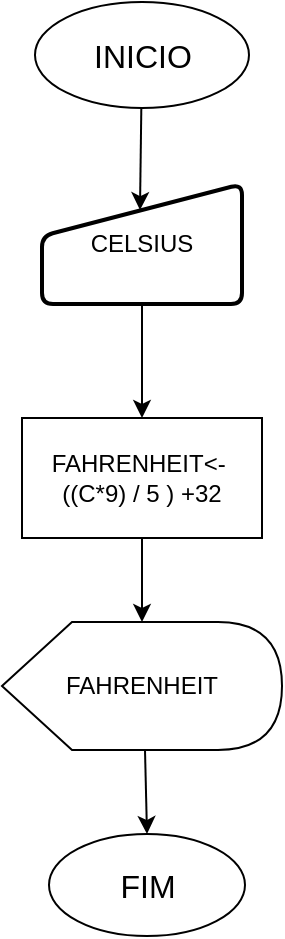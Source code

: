 <mxfile version="14.5.1" type="device"><diagram name="Página-1" id="0WXPSXF2w5UOeKod2cu6"><mxGraphModel dx="1486" dy="904" grid="0" gridSize="10" guides="1" tooltips="1" connect="1" arrows="1" fold="1" page="0" pageScale="1" pageWidth="827" pageHeight="1169" math="0" shadow="0"><root><mxCell id="0"/><mxCell id="1" parent="0"/><mxCell id="sCBuSRH5KG49vsz0lHU0-5" style="edgeStyle=none;rounded=0;orthogonalLoop=1;jettySize=auto;html=1;entryX=0.49;entryY=0.217;entryDx=0;entryDy=0;entryPerimeter=0;" edge="1" parent="1" source="_aQVf4yhuZylaOL2lADY-1" target="sCBuSRH5KG49vsz0lHU0-1"><mxGeometry relative="1" as="geometry"/></mxCell><mxCell id="_aQVf4yhuZylaOL2lADY-1" value="INICIO" style="ellipse;whiteSpace=wrap;html=1;fontSize=16;" parent="1" vertex="1"><mxGeometry x="-69.5" y="-19" width="107" height="53" as="geometry"/></mxCell><mxCell id="RV0UeSj-nu0H-uLBYD1E-26" value="FIM" style="ellipse;whiteSpace=wrap;html=1;fontSize=16;" parent="1" vertex="1"><mxGeometry x="-62.5" y="397" width="98" height="51" as="geometry"/></mxCell><mxCell id="uyi_2yK_PVwz24qWYjii-4" value="" style="edgeStyle=none;rounded=0;orthogonalLoop=1;jettySize=auto;html=1;" parent="1" source="ZxKcLAHAsiyX_cbq13qW-1" target="ZxKcLAHAsiyX_cbq13qW-4" edge="1"><mxGeometry relative="1" as="geometry"/></mxCell><mxCell id="ZxKcLAHAsiyX_cbq13qW-1" value="FAHRENHEIT&amp;lt;-&amp;nbsp;&lt;br&gt;((C*9) / 5 ) +32" style="rounded=0;whiteSpace=wrap;html=1;" parent="1" vertex="1"><mxGeometry x="-76" y="189" width="120" height="60" as="geometry"/></mxCell><mxCell id="ZxKcLAHAsiyX_cbq13qW-9" style="edgeStyle=none;shape=connector;rounded=0;orthogonalLoop=1;jettySize=auto;html=1;exitX=0;exitY=0;exitDx=71.5;exitDy=64;exitPerimeter=0;entryX=0.5;entryY=0;entryDx=0;entryDy=0;labelBackgroundColor=default;strokeColor=default;align=center;verticalAlign=middle;fontFamily=Helvetica;fontSize=11;fontColor=default;startArrow=none;startFill=0;endArrow=classic;" parent="1" source="ZxKcLAHAsiyX_cbq13qW-4" target="RV0UeSj-nu0H-uLBYD1E-26" edge="1"><mxGeometry relative="1" as="geometry"/></mxCell><mxCell id="ZxKcLAHAsiyX_cbq13qW-4" value="FAHRENHEIT" style="shape=display;whiteSpace=wrap;html=1;" parent="1" vertex="1"><mxGeometry x="-86" y="291" width="140" height="64" as="geometry"/></mxCell><mxCell id="sCBuSRH5KG49vsz0lHU0-4" value="" style="edgeStyle=orthogonalEdgeStyle;rounded=0;orthogonalLoop=1;jettySize=auto;html=1;" edge="1" parent="1" source="sCBuSRH5KG49vsz0lHU0-1" target="ZxKcLAHAsiyX_cbq13qW-1"><mxGeometry relative="1" as="geometry"/></mxCell><mxCell id="sCBuSRH5KG49vsz0lHU0-1" value="&lt;span&gt;CELSIUS&lt;/span&gt;" style="html=1;strokeWidth=2;shape=manualInput;whiteSpace=wrap;rounded=1;size=26;arcSize=11;" vertex="1" parent="1"><mxGeometry x="-66" y="72" width="100" height="60" as="geometry"/></mxCell></root></mxGraphModel></diagram></mxfile>